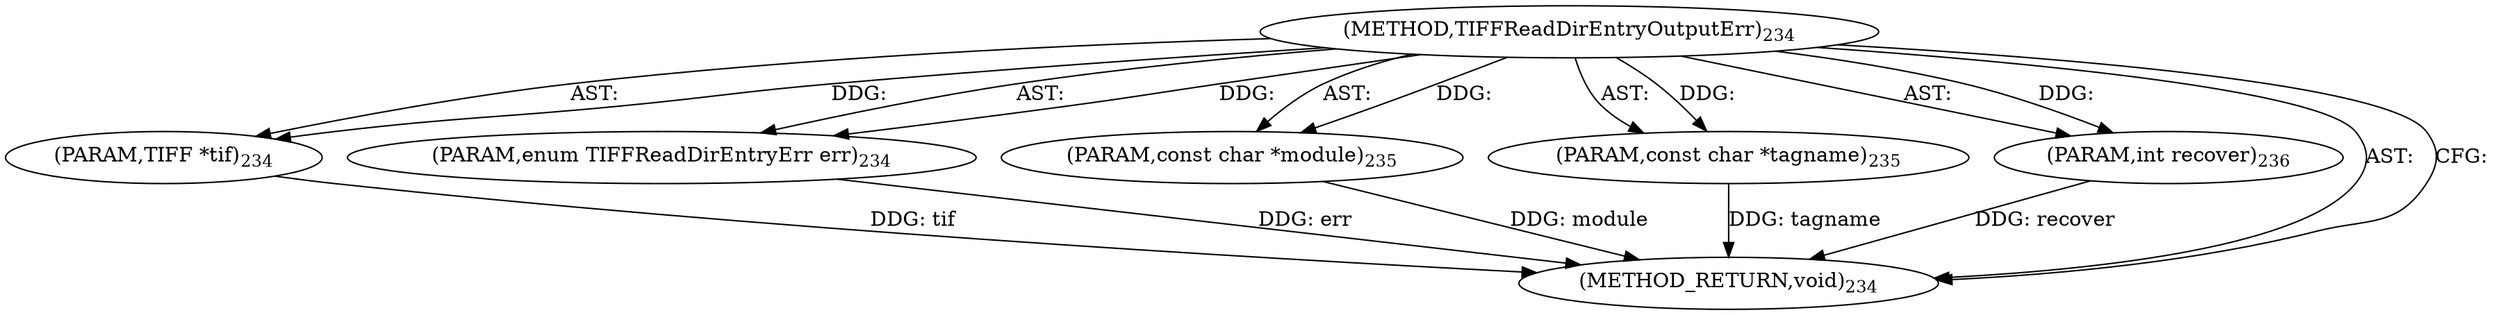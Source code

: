 digraph "TIFFReadDirEntryOutputErr" {  
"78203" [label = <(METHOD,TIFFReadDirEntryOutputErr)<SUB>234</SUB>> ]
"78204" [label = <(PARAM,TIFF *tif)<SUB>234</SUB>> ]
"78205" [label = <(PARAM,enum TIFFReadDirEntryErr err)<SUB>234</SUB>> ]
"78206" [label = <(PARAM,const char *module)<SUB>235</SUB>> ]
"78207" [label = <(PARAM,const char *tagname)<SUB>235</SUB>> ]
"78208" [label = <(PARAM,int recover)<SUB>236</SUB>> ]
"78209" [label = <(METHOD_RETURN,void)<SUB>234</SUB>> ]
  "78203" -> "78204"  [ label = "AST: "] 
  "78203" -> "78205"  [ label = "AST: "] 
  "78203" -> "78206"  [ label = "AST: "] 
  "78203" -> "78207"  [ label = "AST: "] 
  "78203" -> "78208"  [ label = "AST: "] 
  "78203" -> "78209"  [ label = "AST: "] 
  "78203" -> "78209"  [ label = "CFG: "] 
  "78204" -> "78209"  [ label = "DDG: tif"] 
  "78205" -> "78209"  [ label = "DDG: err"] 
  "78206" -> "78209"  [ label = "DDG: module"] 
  "78207" -> "78209"  [ label = "DDG: tagname"] 
  "78208" -> "78209"  [ label = "DDG: recover"] 
  "78203" -> "78204"  [ label = "DDG: "] 
  "78203" -> "78205"  [ label = "DDG: "] 
  "78203" -> "78206"  [ label = "DDG: "] 
  "78203" -> "78207"  [ label = "DDG: "] 
  "78203" -> "78208"  [ label = "DDG: "] 
}
